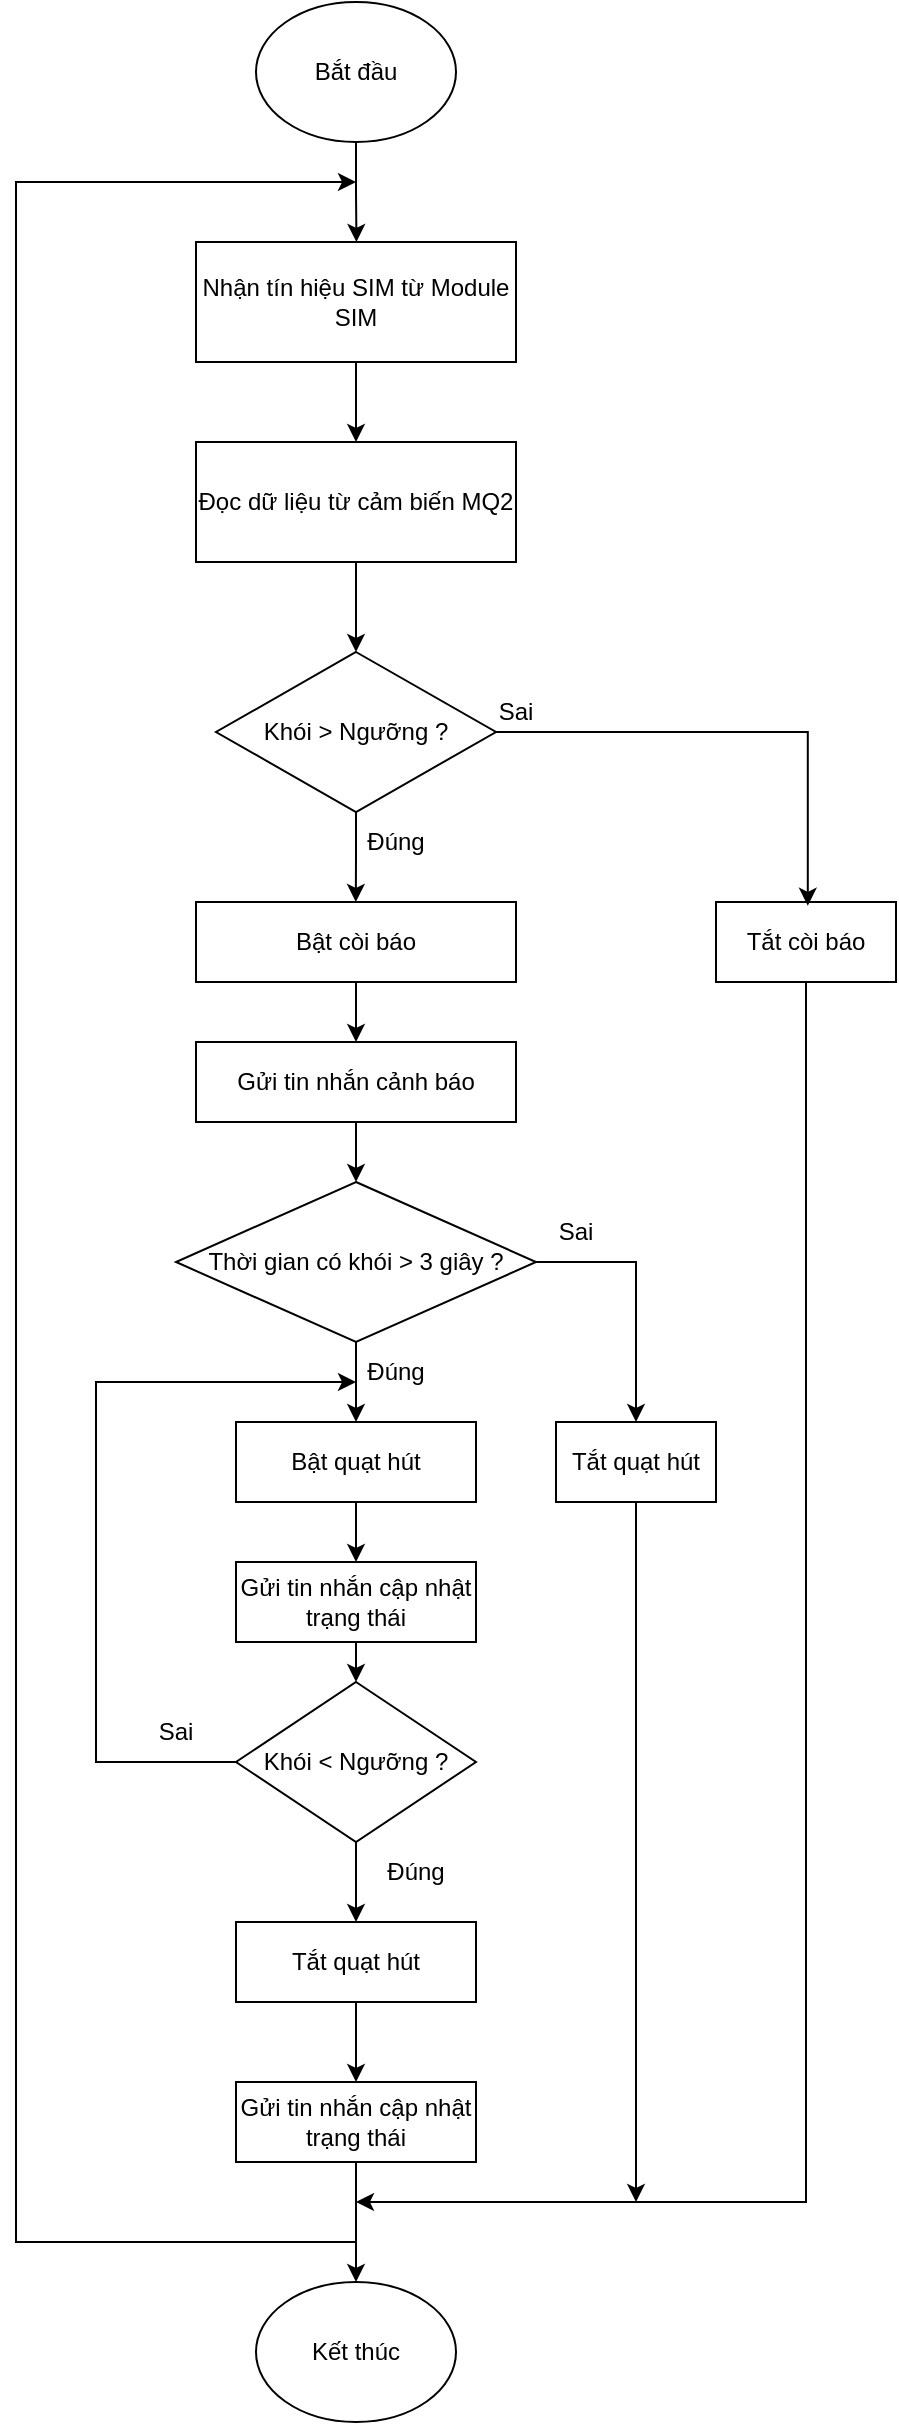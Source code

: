 <mxfile version="24.5.2" type="github">
  <diagram id="C5RBs43oDa-KdzZeNtuy" name="Page-1">
    <mxGraphModel dx="1086" dy="567" grid="1" gridSize="10" guides="1" tooltips="1" connect="1" arrows="1" fold="1" page="1" pageScale="1" pageWidth="827" pageHeight="1169" math="0" shadow="0">
      <root>
        <mxCell id="WIyWlLk6GJQsqaUBKTNV-0" />
        <mxCell id="WIyWlLk6GJQsqaUBKTNV-1" parent="WIyWlLk6GJQsqaUBKTNV-0" />
        <mxCell id="eV6czUfD6VqGQYj8JQj0-36" style="edgeStyle=orthogonalEdgeStyle;rounded=0;orthogonalLoop=1;jettySize=auto;html=1;exitX=0.5;exitY=1;exitDx=0;exitDy=0;" parent="WIyWlLk6GJQsqaUBKTNV-1" source="eV6czUfD6VqGQYj8JQj0-37" edge="1">
          <mxGeometry relative="1" as="geometry">
            <mxPoint x="370.222" y="130" as="targetPoint" />
          </mxGeometry>
        </mxCell>
        <mxCell id="eV6czUfD6VqGQYj8JQj0-37" value="Bắt đầu" style="ellipse;whiteSpace=wrap;html=1;" parent="WIyWlLk6GJQsqaUBKTNV-1" vertex="1">
          <mxGeometry x="320" y="10" width="100" height="70" as="geometry" />
        </mxCell>
        <mxCell id="eV6czUfD6VqGQYj8JQj0-38" style="edgeStyle=orthogonalEdgeStyle;rounded=0;orthogonalLoop=1;jettySize=auto;html=1;exitX=0.5;exitY=1;exitDx=0;exitDy=0;" parent="WIyWlLk6GJQsqaUBKTNV-1" source="eV6czUfD6VqGQYj8JQj0-39" edge="1">
          <mxGeometry relative="1" as="geometry">
            <mxPoint x="369.903" y="460.0" as="targetPoint" />
          </mxGeometry>
        </mxCell>
        <mxCell id="eV6czUfD6VqGQYj8JQj0-39" value="Khói &amp;gt; Ngưỡng&lt;span style=&quot;background-color: initial;&quot;&gt;&amp;nbsp;?&lt;/span&gt;" style="rhombus;whiteSpace=wrap;html=1;" parent="WIyWlLk6GJQsqaUBKTNV-1" vertex="1">
          <mxGeometry x="300" y="335" width="140" height="80" as="geometry" />
        </mxCell>
        <mxCell id="eV6czUfD6VqGQYj8JQj0-40" value="Đúng" style="text;html=1;align=center;verticalAlign=middle;whiteSpace=wrap;rounded=0;" parent="WIyWlLk6GJQsqaUBKTNV-1" vertex="1">
          <mxGeometry x="360" y="415" width="60" height="30" as="geometry" />
        </mxCell>
        <mxCell id="eV6czUfD6VqGQYj8JQj0-41" value="Sai" style="text;html=1;align=center;verticalAlign=middle;whiteSpace=wrap;rounded=0;" parent="WIyWlLk6GJQsqaUBKTNV-1" vertex="1">
          <mxGeometry x="420" y="350" width="60" height="30" as="geometry" />
        </mxCell>
        <mxCell id="eV6czUfD6VqGQYj8JQj0-42" style="edgeStyle=orthogonalEdgeStyle;rounded=0;orthogonalLoop=1;jettySize=auto;html=1;exitX=0.5;exitY=1;exitDx=0;exitDy=0;entryX=0.5;entryY=0;entryDx=0;entryDy=0;" parent="WIyWlLk6GJQsqaUBKTNV-1" source="eV6czUfD6VqGQYj8JQj0-43" target="eV6czUfD6VqGQYj8JQj0-54" edge="1">
          <mxGeometry relative="1" as="geometry" />
        </mxCell>
        <mxCell id="eV6czUfD6VqGQYj8JQj0-43" value="Bật còi báo" style="rounded=0;whiteSpace=wrap;html=1;" parent="WIyWlLk6GJQsqaUBKTNV-1" vertex="1">
          <mxGeometry x="290" y="460" width="160" height="40" as="geometry" />
        </mxCell>
        <mxCell id="FJLjPTKl1IDsrWtH4jEv-2" style="edgeStyle=orthogonalEdgeStyle;rounded=0;orthogonalLoop=1;jettySize=auto;html=1;" edge="1" parent="WIyWlLk6GJQsqaUBKTNV-1" source="eV6czUfD6VqGQYj8JQj0-44">
          <mxGeometry relative="1" as="geometry">
            <mxPoint x="370" y="1110" as="targetPoint" />
            <Array as="points">
              <mxPoint x="595" y="1110" />
            </Array>
          </mxGeometry>
        </mxCell>
        <mxCell id="eV6czUfD6VqGQYj8JQj0-44" value="Tắt còi báo" style="rounded=0;whiteSpace=wrap;html=1;" parent="WIyWlLk6GJQsqaUBKTNV-1" vertex="1">
          <mxGeometry x="550" y="460" width="90" height="40" as="geometry" />
        </mxCell>
        <mxCell id="eV6czUfD6VqGQYj8JQj0-45" style="edgeStyle=orthogonalEdgeStyle;rounded=0;orthogonalLoop=1;jettySize=auto;html=1;exitX=0.5;exitY=1;exitDx=0;exitDy=0;entryX=0.5;entryY=0;entryDx=0;entryDy=0;" parent="WIyWlLk6GJQsqaUBKTNV-1" source="eV6czUfD6VqGQYj8JQj0-46" target="eV6czUfD6VqGQYj8JQj0-48" edge="1">
          <mxGeometry relative="1" as="geometry" />
        </mxCell>
        <mxCell id="eV6czUfD6VqGQYj8JQj0-46" value="Thời gian có khói &amp;gt; 3 giây ?" style="rhombus;whiteSpace=wrap;html=1;" parent="WIyWlLk6GJQsqaUBKTNV-1" vertex="1">
          <mxGeometry x="280" y="600" width="180" height="80" as="geometry" />
        </mxCell>
        <mxCell id="eV6czUfD6VqGQYj8JQj0-47" style="edgeStyle=orthogonalEdgeStyle;rounded=0;orthogonalLoop=1;jettySize=auto;html=1;exitX=0.5;exitY=1;exitDx=0;exitDy=0;entryX=0.5;entryY=0;entryDx=0;entryDy=0;" parent="WIyWlLk6GJQsqaUBKTNV-1" source="eV6czUfD6VqGQYj8JQj0-48" target="eV6czUfD6VqGQYj8JQj0-68" edge="1">
          <mxGeometry relative="1" as="geometry" />
        </mxCell>
        <mxCell id="eV6czUfD6VqGQYj8JQj0-48" value="Bật quạt hút" style="rounded=0;whiteSpace=wrap;html=1;" parent="WIyWlLk6GJQsqaUBKTNV-1" vertex="1">
          <mxGeometry x="310" y="720" width="120" height="40" as="geometry" />
        </mxCell>
        <mxCell id="eV6czUfD6VqGQYj8JQj0-49" value="Kết thúc" style="ellipse;whiteSpace=wrap;html=1;" parent="WIyWlLk6GJQsqaUBKTNV-1" vertex="1">
          <mxGeometry x="320" y="1150" width="100" height="70" as="geometry" />
        </mxCell>
        <mxCell id="eV6czUfD6VqGQYj8JQj0-50" value="" style="edgeStyle=orthogonalEdgeStyle;rounded=0;orthogonalLoop=1;jettySize=auto;html=1;entryX=0.5;entryY=0;entryDx=0;entryDy=0;exitX=0.5;exitY=1;exitDx=0;exitDy=0;" parent="WIyWlLk6GJQsqaUBKTNV-1" source="eV6czUfD6VqGQYj8JQj0-51" target="eV6czUfD6VqGQYj8JQj0-39" edge="1">
          <mxGeometry relative="1" as="geometry">
            <mxPoint x="370" y="330" as="targetPoint" />
            <Array as="points">
              <mxPoint x="370" y="310" />
              <mxPoint x="370" y="310" />
            </Array>
          </mxGeometry>
        </mxCell>
        <mxCell id="eV6czUfD6VqGQYj8JQj0-51" value="Đọc dữ liệu từ cảm biến MQ2" style="rounded=0;whiteSpace=wrap;html=1;" parent="WIyWlLk6GJQsqaUBKTNV-1" vertex="1">
          <mxGeometry x="290" y="230" width="160" height="60" as="geometry" />
        </mxCell>
        <mxCell id="eV6czUfD6VqGQYj8JQj0-52" value="Nhận tín hiệu SIM từ Module SIM" style="rounded=0;whiteSpace=wrap;html=1;" parent="WIyWlLk6GJQsqaUBKTNV-1" vertex="1">
          <mxGeometry x="290" y="130" width="160" height="60" as="geometry" />
        </mxCell>
        <mxCell id="eV6czUfD6VqGQYj8JQj0-53" value="" style="endArrow=classic;html=1;rounded=0;exitX=0.5;exitY=1;exitDx=0;exitDy=0;" parent="WIyWlLk6GJQsqaUBKTNV-1" source="eV6czUfD6VqGQYj8JQj0-52" edge="1">
          <mxGeometry width="50" height="50" relative="1" as="geometry">
            <mxPoint x="400" y="280" as="sourcePoint" />
            <mxPoint x="370" y="230" as="targetPoint" />
          </mxGeometry>
        </mxCell>
        <mxCell id="eV6czUfD6VqGQYj8JQj0-54" value="Gửi tin nhắn cảnh báo" style="rounded=0;whiteSpace=wrap;html=1;" parent="WIyWlLk6GJQsqaUBKTNV-1" vertex="1">
          <mxGeometry x="290" y="530" width="160" height="40" as="geometry" />
        </mxCell>
        <mxCell id="eV6czUfD6VqGQYj8JQj0-55" value="Đúng" style="text;html=1;align=center;verticalAlign=middle;whiteSpace=wrap;rounded=0;" parent="WIyWlLk6GJQsqaUBKTNV-1" vertex="1">
          <mxGeometry x="360" y="680" width="60" height="30" as="geometry" />
        </mxCell>
        <mxCell id="FJLjPTKl1IDsrWtH4jEv-3" style="edgeStyle=orthogonalEdgeStyle;rounded=0;orthogonalLoop=1;jettySize=auto;html=1;" edge="1" parent="WIyWlLk6GJQsqaUBKTNV-1" source="eV6czUfD6VqGQYj8JQj0-56">
          <mxGeometry relative="1" as="geometry">
            <mxPoint x="510" y="1110" as="targetPoint" />
          </mxGeometry>
        </mxCell>
        <mxCell id="eV6czUfD6VqGQYj8JQj0-56" value="Tắt quạt hút" style="rounded=0;whiteSpace=wrap;html=1;" parent="WIyWlLk6GJQsqaUBKTNV-1" vertex="1">
          <mxGeometry x="470" y="720" width="80" height="40" as="geometry" />
        </mxCell>
        <mxCell id="eV6czUfD6VqGQYj8JQj0-57" value="" style="endArrow=classic;html=1;rounded=0;exitX=1;exitY=0.5;exitDx=0;exitDy=0;entryX=0.5;entryY=0;entryDx=0;entryDy=0;" parent="WIyWlLk6GJQsqaUBKTNV-1" source="eV6czUfD6VqGQYj8JQj0-46" target="eV6czUfD6VqGQYj8JQj0-56" edge="1">
          <mxGeometry width="50" height="50" relative="1" as="geometry">
            <mxPoint x="400" y="810" as="sourcePoint" />
            <mxPoint x="450" y="760" as="targetPoint" />
            <Array as="points">
              <mxPoint x="510" y="640" />
            </Array>
          </mxGeometry>
        </mxCell>
        <mxCell id="eV6czUfD6VqGQYj8JQj0-58" value="Sai" style="text;html=1;align=center;verticalAlign=middle;whiteSpace=wrap;rounded=0;" parent="WIyWlLk6GJQsqaUBKTNV-1" vertex="1">
          <mxGeometry x="450" y="610" width="60" height="30" as="geometry" />
        </mxCell>
        <mxCell id="eV6czUfD6VqGQYj8JQj0-59" style="edgeStyle=orthogonalEdgeStyle;rounded=0;orthogonalLoop=1;jettySize=auto;html=1;exitX=0.5;exitY=1;exitDx=0;exitDy=0;entryX=0.5;entryY=0;entryDx=0;entryDy=0;" parent="WIyWlLk6GJQsqaUBKTNV-1" source="eV6czUfD6VqGQYj8JQj0-61" target="eV6czUfD6VqGQYj8JQj0-63" edge="1">
          <mxGeometry relative="1" as="geometry" />
        </mxCell>
        <mxCell id="eV6czUfD6VqGQYj8JQj0-60" style="edgeStyle=orthogonalEdgeStyle;rounded=0;orthogonalLoop=1;jettySize=auto;html=1;exitX=0;exitY=0.5;exitDx=0;exitDy=0;" parent="WIyWlLk6GJQsqaUBKTNV-1" edge="1">
          <mxGeometry relative="1" as="geometry">
            <mxPoint x="370" y="700" as="targetPoint" />
            <mxPoint x="315.0" y="890" as="sourcePoint" />
            <Array as="points">
              <mxPoint x="240" y="890" />
              <mxPoint x="240" y="700" />
            </Array>
          </mxGeometry>
        </mxCell>
        <mxCell id="eV6czUfD6VqGQYj8JQj0-61" value="Khói &amp;lt; Ngưỡng ?" style="rhombus;whiteSpace=wrap;html=1;" parent="WIyWlLk6GJQsqaUBKTNV-1" vertex="1">
          <mxGeometry x="310" y="850" width="120" height="80" as="geometry" />
        </mxCell>
        <mxCell id="eV6czUfD6VqGQYj8JQj0-62" style="edgeStyle=orthogonalEdgeStyle;rounded=0;orthogonalLoop=1;jettySize=auto;html=1;exitX=0.5;exitY=1;exitDx=0;exitDy=0;entryX=0.5;entryY=0;entryDx=0;entryDy=0;" parent="WIyWlLk6GJQsqaUBKTNV-1" source="eV6czUfD6VqGQYj8JQj0-63" target="eV6czUfD6VqGQYj8JQj0-70" edge="1">
          <mxGeometry relative="1" as="geometry" />
        </mxCell>
        <mxCell id="eV6czUfD6VqGQYj8JQj0-63" value="Tắt quạt hút" style="rounded=0;whiteSpace=wrap;html=1;" parent="WIyWlLk6GJQsqaUBKTNV-1" vertex="1">
          <mxGeometry x="310" y="970" width="120" height="40" as="geometry" />
        </mxCell>
        <mxCell id="eV6czUfD6VqGQYj8JQj0-64" value="Đúng" style="text;html=1;align=center;verticalAlign=middle;whiteSpace=wrap;rounded=0;" parent="WIyWlLk6GJQsqaUBKTNV-1" vertex="1">
          <mxGeometry x="370" y="930" width="60" height="30" as="geometry" />
        </mxCell>
        <mxCell id="eV6czUfD6VqGQYj8JQj0-65" value="Sai" style="text;html=1;align=center;verticalAlign=middle;whiteSpace=wrap;rounded=0;" parent="WIyWlLk6GJQsqaUBKTNV-1" vertex="1">
          <mxGeometry x="250" y="860" width="60" height="30" as="geometry" />
        </mxCell>
        <mxCell id="eV6czUfD6VqGQYj8JQj0-66" value="" style="endArrow=classic;html=1;rounded=0;exitX=0.5;exitY=1;exitDx=0;exitDy=0;" parent="WIyWlLk6GJQsqaUBKTNV-1" source="eV6czUfD6VqGQYj8JQj0-54" edge="1">
          <mxGeometry width="50" height="50" relative="1" as="geometry">
            <mxPoint x="330" y="770" as="sourcePoint" />
            <mxPoint x="370" y="600" as="targetPoint" />
          </mxGeometry>
        </mxCell>
        <mxCell id="eV6czUfD6VqGQYj8JQj0-67" style="edgeStyle=orthogonalEdgeStyle;rounded=0;orthogonalLoop=1;jettySize=auto;html=1;exitX=0.5;exitY=1;exitDx=0;exitDy=0;entryX=0.5;entryY=0;entryDx=0;entryDy=0;" parent="WIyWlLk6GJQsqaUBKTNV-1" source="eV6czUfD6VqGQYj8JQj0-68" target="eV6czUfD6VqGQYj8JQj0-61" edge="1">
          <mxGeometry relative="1" as="geometry" />
        </mxCell>
        <mxCell id="eV6czUfD6VqGQYj8JQj0-68" value="Gửi tin nhắn cập nhật trạng thái" style="rounded=0;whiteSpace=wrap;html=1;" parent="WIyWlLk6GJQsqaUBKTNV-1" vertex="1">
          <mxGeometry x="310" y="790" width="120" height="40" as="geometry" />
        </mxCell>
        <mxCell id="eV6czUfD6VqGQYj8JQj0-69" style="edgeStyle=orthogonalEdgeStyle;rounded=0;orthogonalLoop=1;jettySize=auto;html=1;exitX=0.5;exitY=1;exitDx=0;exitDy=0;entryX=0.5;entryY=0;entryDx=0;entryDy=0;" parent="WIyWlLk6GJQsqaUBKTNV-1" source="eV6czUfD6VqGQYj8JQj0-70" target="eV6czUfD6VqGQYj8JQj0-49" edge="1">
          <mxGeometry relative="1" as="geometry" />
        </mxCell>
        <mxCell id="eV6czUfD6VqGQYj8JQj0-70" value="Gửi tin nhắn cập nhật trạng thái" style="rounded=0;whiteSpace=wrap;html=1;" parent="WIyWlLk6GJQsqaUBKTNV-1" vertex="1">
          <mxGeometry x="310" y="1050" width="120" height="40" as="geometry" />
        </mxCell>
        <mxCell id="eV6czUfD6VqGQYj8JQj0-71" style="edgeStyle=orthogonalEdgeStyle;rounded=0;orthogonalLoop=1;jettySize=auto;html=1;exitX=1;exitY=0.5;exitDx=0;exitDy=0;entryX=0.51;entryY=0.047;entryDx=0;entryDy=0;entryPerimeter=0;" parent="WIyWlLk6GJQsqaUBKTNV-1" source="eV6czUfD6VqGQYj8JQj0-39" target="eV6czUfD6VqGQYj8JQj0-44" edge="1">
          <mxGeometry relative="1" as="geometry" />
        </mxCell>
        <mxCell id="FJLjPTKl1IDsrWtH4jEv-4" value="" style="endArrow=classic;html=1;rounded=0;" edge="1" parent="WIyWlLk6GJQsqaUBKTNV-1">
          <mxGeometry width="50" height="50" relative="1" as="geometry">
            <mxPoint x="370" y="1130" as="sourcePoint" />
            <mxPoint x="370" y="100" as="targetPoint" />
            <Array as="points">
              <mxPoint x="200" y="1130" />
              <mxPoint x="200" y="1110" />
              <mxPoint x="200" y="100" />
              <mxPoint x="290" y="100" />
            </Array>
          </mxGeometry>
        </mxCell>
      </root>
    </mxGraphModel>
  </diagram>
</mxfile>
